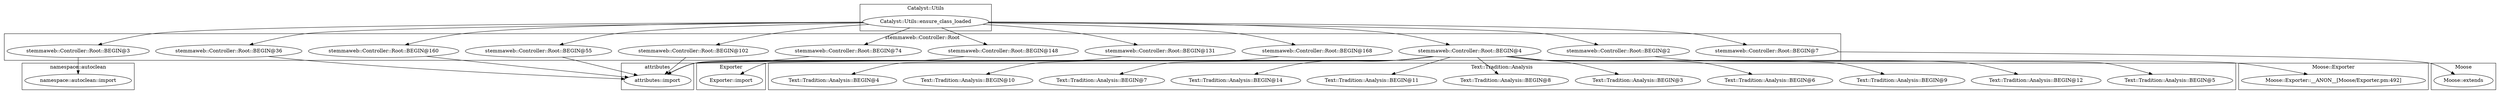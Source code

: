 digraph {
graph [overlap=false]
subgraph cluster_attributes {
	label="attributes";
	"attributes::import";
}
subgraph cluster_stemmaweb_Controller_Root {
	label="stemmaweb::Controller::Root";
	"stemmaweb::Controller::Root::BEGIN@3";
	"stemmaweb::Controller::Root::BEGIN@131";
	"stemmaweb::Controller::Root::BEGIN@148";
	"stemmaweb::Controller::Root::BEGIN@4";
	"stemmaweb::Controller::Root::BEGIN@102";
	"stemmaweb::Controller::Root::BEGIN@55";
	"stemmaweb::Controller::Root::BEGIN@160";
	"stemmaweb::Controller::Root::BEGIN@2";
	"stemmaweb::Controller::Root::BEGIN@168";
	"stemmaweb::Controller::Root::BEGIN@7";
	"stemmaweb::Controller::Root::BEGIN@36";
	"stemmaweb::Controller::Root::BEGIN@74";
}
subgraph cluster_Moose {
	label="Moose";
	"Moose::extends";
}
subgraph cluster_Exporter {
	label="Exporter";
	"Exporter::import";
}
subgraph cluster_Catalyst_Utils {
	label="Catalyst::Utils";
	"Catalyst::Utils::ensure_class_loaded";
}
subgraph cluster_Text_Tradition_Analysis {
	label="Text::Tradition::Analysis";
	"Text::Tradition::Analysis::BEGIN@5";
	"Text::Tradition::Analysis::BEGIN@12";
	"Text::Tradition::Analysis::BEGIN@9";
	"Text::Tradition::Analysis::BEGIN@6";
	"Text::Tradition::Analysis::BEGIN@3";
	"Text::Tradition::Analysis::BEGIN@8";
	"Text::Tradition::Analysis::BEGIN@11";
	"Text::Tradition::Analysis::BEGIN@14";
	"Text::Tradition::Analysis::BEGIN@7";
	"Text::Tradition::Analysis::BEGIN@10";
	"Text::Tradition::Analysis::BEGIN@4";
}
subgraph cluster_Moose_Exporter {
	label="Moose::Exporter";
	"Moose::Exporter::__ANON__[Moose/Exporter.pm:492]";
}
subgraph cluster_namespace_autoclean {
	label="namespace::autoclean";
	"namespace::autoclean::import";
}
"stemmaweb::Controller::Root::BEGIN@4" -> "Text::Tradition::Analysis::BEGIN@4";
"stemmaweb::Controller::Root::BEGIN@7" -> "Moose::extends";
"Catalyst::Utils::ensure_class_loaded" -> "stemmaweb::Controller::Root::BEGIN@160";
"stemmaweb::Controller::Root::BEGIN@4" -> "Text::Tradition::Analysis::BEGIN@9";
"stemmaweb::Controller::Root::BEGIN@4" -> "Text::Tradition::Analysis::BEGIN@5";
"stemmaweb::Controller::Root::BEGIN@4" -> "Text::Tradition::Analysis::BEGIN@7";
"stemmaweb::Controller::Root::BEGIN@4" -> "Text::Tradition::Analysis::BEGIN@11";
"Catalyst::Utils::ensure_class_loaded" -> "stemmaweb::Controller::Root::BEGIN@4";
"Catalyst::Utils::ensure_class_loaded" -> "stemmaweb::Controller::Root::BEGIN@55";
"stemmaweb::Controller::Root::BEGIN@2" -> "Moose::Exporter::__ANON__[Moose/Exporter.pm:492]";
"Catalyst::Utils::ensure_class_loaded" -> "stemmaweb::Controller::Root::BEGIN@2";
"stemmaweb::Controller::Root::BEGIN@4" -> "Text::Tradition::Analysis::BEGIN@3";
"stemmaweb::Controller::Root::BEGIN@4" -> "Exporter::import";
"Catalyst::Utils::ensure_class_loaded" -> "stemmaweb::Controller::Root::BEGIN@102";
"Catalyst::Utils::ensure_class_loaded" -> "stemmaweb::Controller::Root::BEGIN@168";
"Catalyst::Utils::ensure_class_loaded" -> "stemmaweb::Controller::Root::BEGIN@148";
"stemmaweb::Controller::Root::BEGIN@3" -> "namespace::autoclean::import";
"stemmaweb::Controller::Root::BEGIN@4" -> "Text::Tradition::Analysis::BEGIN@14";
"Catalyst::Utils::ensure_class_loaded" -> "stemmaweb::Controller::Root::BEGIN@7";
"stemmaweb::Controller::Root::BEGIN@4" -> "Text::Tradition::Analysis::BEGIN@12";
"stemmaweb::Controller::Root::BEGIN@4" -> "Text::Tradition::Analysis::BEGIN@10";
"Catalyst::Utils::ensure_class_loaded" -> "stemmaweb::Controller::Root::BEGIN@131";
"Catalyst::Utils::ensure_class_loaded" -> "stemmaweb::Controller::Root::BEGIN@74";
"stemmaweb::Controller::Root::BEGIN@4" -> "Text::Tradition::Analysis::BEGIN@6";
"stemmaweb::Controller::Root::BEGIN@148" -> "attributes::import";
"stemmaweb::Controller::Root::BEGIN@55" -> "attributes::import";
"stemmaweb::Controller::Root::BEGIN@36" -> "attributes::import";
"stemmaweb::Controller::Root::BEGIN@131" -> "attributes::import";
"stemmaweb::Controller::Root::BEGIN@102" -> "attributes::import";
"stemmaweb::Controller::Root::BEGIN@160" -> "attributes::import";
"stemmaweb::Controller::Root::BEGIN@168" -> "attributes::import";
"stemmaweb::Controller::Root::BEGIN@74" -> "attributes::import";
"Catalyst::Utils::ensure_class_loaded" -> "stemmaweb::Controller::Root::BEGIN@36";
"Catalyst::Utils::ensure_class_loaded" -> "stemmaweb::Controller::Root::BEGIN@3";
"stemmaweb::Controller::Root::BEGIN@4" -> "Text::Tradition::Analysis::BEGIN@8";
}
